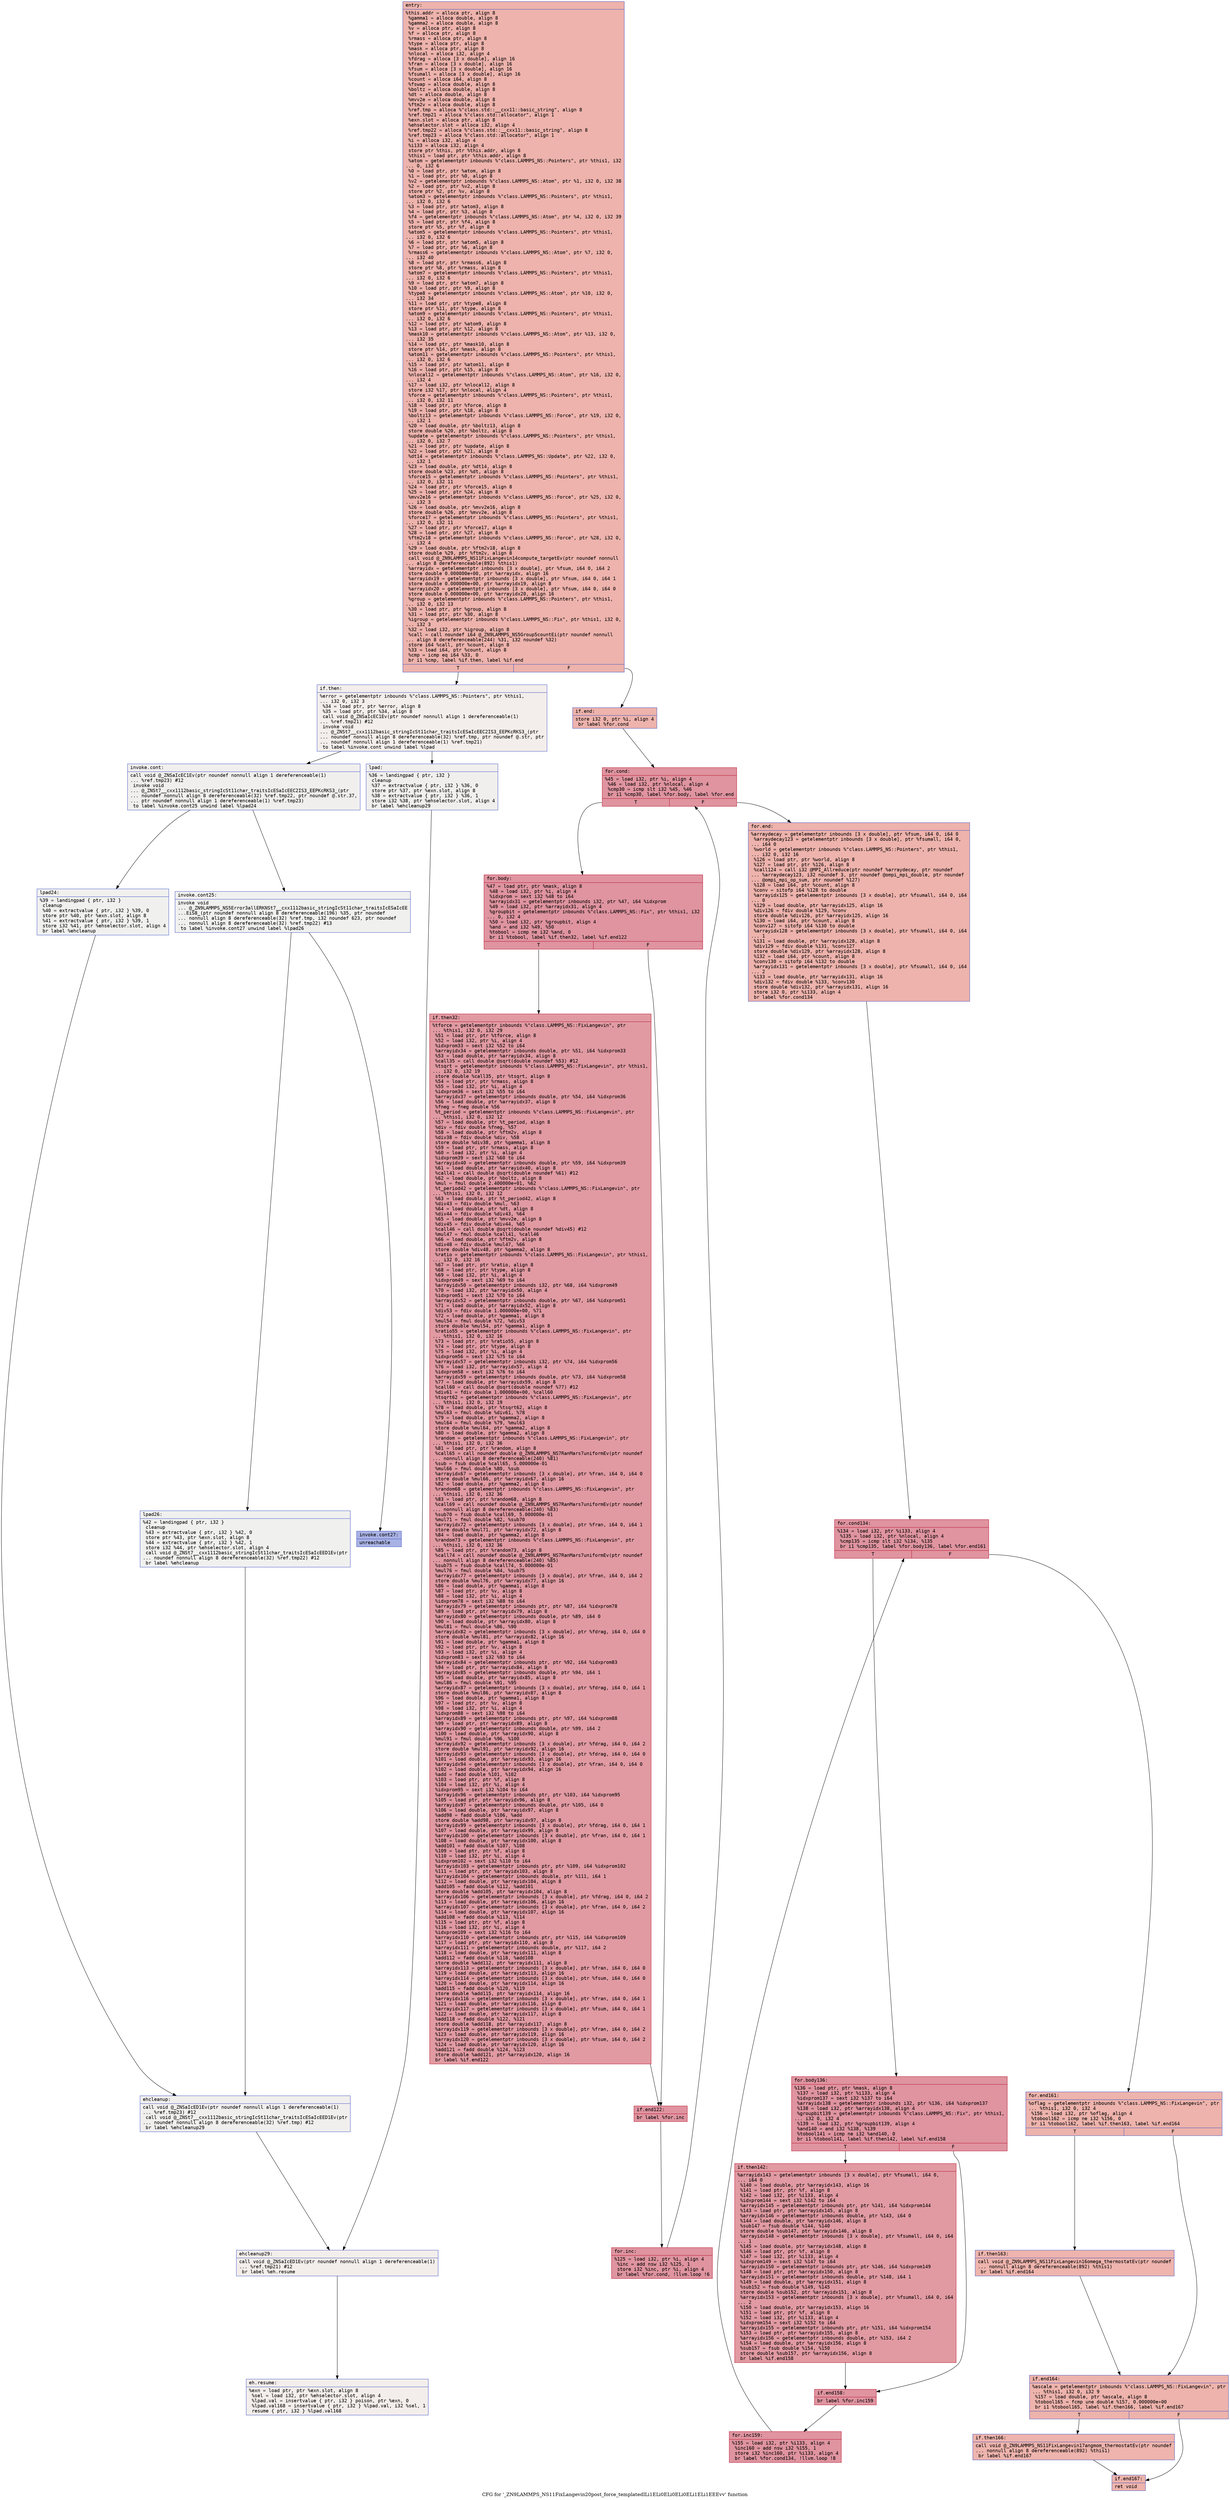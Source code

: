 digraph "CFG for '_ZN9LAMMPS_NS11FixLangevin20post_force_templatedILi1ELi0ELi0ELi0ELi1ELi1EEEvv' function" {
	label="CFG for '_ZN9LAMMPS_NS11FixLangevin20post_force_templatedILi1ELi0ELi0ELi0ELi1ELi1EEEvv' function";

	Node0x55e6b1fc31f0 [shape=record,color="#3d50c3ff", style=filled, fillcolor="#d6524470" fontname="Courier",label="{entry:\l|  %this.addr = alloca ptr, align 8\l  %gamma1 = alloca double, align 8\l  %gamma2 = alloca double, align 8\l  %v = alloca ptr, align 8\l  %f = alloca ptr, align 8\l  %rmass = alloca ptr, align 8\l  %type = alloca ptr, align 8\l  %mask = alloca ptr, align 8\l  %nlocal = alloca i32, align 4\l  %fdrag = alloca [3 x double], align 16\l  %fran = alloca [3 x double], align 16\l  %fsum = alloca [3 x double], align 16\l  %fsumall = alloca [3 x double], align 16\l  %count = alloca i64, align 8\l  %fswap = alloca double, align 8\l  %boltz = alloca double, align 8\l  %dt = alloca double, align 8\l  %mvv2e = alloca double, align 8\l  %ftm2v = alloca double, align 8\l  %ref.tmp = alloca %\"class.std::__cxx11::basic_string\", align 8\l  %ref.tmp21 = alloca %\"class.std::allocator\", align 1\l  %exn.slot = alloca ptr, align 8\l  %ehselector.slot = alloca i32, align 4\l  %ref.tmp22 = alloca %\"class.std::__cxx11::basic_string\", align 8\l  %ref.tmp23 = alloca %\"class.std::allocator\", align 1\l  %i = alloca i32, align 4\l  %i133 = alloca i32, align 4\l  store ptr %this, ptr %this.addr, align 8\l  %this1 = load ptr, ptr %this.addr, align 8\l  %atom = getelementptr inbounds %\"class.LAMMPS_NS::Pointers\", ptr %this1, i32\l... 0, i32 6\l  %0 = load ptr, ptr %atom, align 8\l  %1 = load ptr, ptr %0, align 8\l  %v2 = getelementptr inbounds %\"class.LAMMPS_NS::Atom\", ptr %1, i32 0, i32 38\l  %2 = load ptr, ptr %v2, align 8\l  store ptr %2, ptr %v, align 8\l  %atom3 = getelementptr inbounds %\"class.LAMMPS_NS::Pointers\", ptr %this1,\l... i32 0, i32 6\l  %3 = load ptr, ptr %atom3, align 8\l  %4 = load ptr, ptr %3, align 8\l  %f4 = getelementptr inbounds %\"class.LAMMPS_NS::Atom\", ptr %4, i32 0, i32 39\l  %5 = load ptr, ptr %f4, align 8\l  store ptr %5, ptr %f, align 8\l  %atom5 = getelementptr inbounds %\"class.LAMMPS_NS::Pointers\", ptr %this1,\l... i32 0, i32 6\l  %6 = load ptr, ptr %atom5, align 8\l  %7 = load ptr, ptr %6, align 8\l  %rmass6 = getelementptr inbounds %\"class.LAMMPS_NS::Atom\", ptr %7, i32 0,\l... i32 40\l  %8 = load ptr, ptr %rmass6, align 8\l  store ptr %8, ptr %rmass, align 8\l  %atom7 = getelementptr inbounds %\"class.LAMMPS_NS::Pointers\", ptr %this1,\l... i32 0, i32 6\l  %9 = load ptr, ptr %atom7, align 8\l  %10 = load ptr, ptr %9, align 8\l  %type8 = getelementptr inbounds %\"class.LAMMPS_NS::Atom\", ptr %10, i32 0,\l... i32 34\l  %11 = load ptr, ptr %type8, align 8\l  store ptr %11, ptr %type, align 8\l  %atom9 = getelementptr inbounds %\"class.LAMMPS_NS::Pointers\", ptr %this1,\l... i32 0, i32 6\l  %12 = load ptr, ptr %atom9, align 8\l  %13 = load ptr, ptr %12, align 8\l  %mask10 = getelementptr inbounds %\"class.LAMMPS_NS::Atom\", ptr %13, i32 0,\l... i32 35\l  %14 = load ptr, ptr %mask10, align 8\l  store ptr %14, ptr %mask, align 8\l  %atom11 = getelementptr inbounds %\"class.LAMMPS_NS::Pointers\", ptr %this1,\l... i32 0, i32 6\l  %15 = load ptr, ptr %atom11, align 8\l  %16 = load ptr, ptr %15, align 8\l  %nlocal12 = getelementptr inbounds %\"class.LAMMPS_NS::Atom\", ptr %16, i32 0,\l... i32 4\l  %17 = load i32, ptr %nlocal12, align 8\l  store i32 %17, ptr %nlocal, align 4\l  %force = getelementptr inbounds %\"class.LAMMPS_NS::Pointers\", ptr %this1,\l... i32 0, i32 11\l  %18 = load ptr, ptr %force, align 8\l  %19 = load ptr, ptr %18, align 8\l  %boltz13 = getelementptr inbounds %\"class.LAMMPS_NS::Force\", ptr %19, i32 0,\l... i32 1\l  %20 = load double, ptr %boltz13, align 8\l  store double %20, ptr %boltz, align 8\l  %update = getelementptr inbounds %\"class.LAMMPS_NS::Pointers\", ptr %this1,\l... i32 0, i32 7\l  %21 = load ptr, ptr %update, align 8\l  %22 = load ptr, ptr %21, align 8\l  %dt14 = getelementptr inbounds %\"class.LAMMPS_NS::Update\", ptr %22, i32 0,\l... i32 1\l  %23 = load double, ptr %dt14, align 8\l  store double %23, ptr %dt, align 8\l  %force15 = getelementptr inbounds %\"class.LAMMPS_NS::Pointers\", ptr %this1,\l... i32 0, i32 11\l  %24 = load ptr, ptr %force15, align 8\l  %25 = load ptr, ptr %24, align 8\l  %mvv2e16 = getelementptr inbounds %\"class.LAMMPS_NS::Force\", ptr %25, i32 0,\l... i32 3\l  %26 = load double, ptr %mvv2e16, align 8\l  store double %26, ptr %mvv2e, align 8\l  %force17 = getelementptr inbounds %\"class.LAMMPS_NS::Pointers\", ptr %this1,\l... i32 0, i32 11\l  %27 = load ptr, ptr %force17, align 8\l  %28 = load ptr, ptr %27, align 8\l  %ftm2v18 = getelementptr inbounds %\"class.LAMMPS_NS::Force\", ptr %28, i32 0,\l... i32 4\l  %29 = load double, ptr %ftm2v18, align 8\l  store double %29, ptr %ftm2v, align 8\l  call void @_ZN9LAMMPS_NS11FixLangevin14compute_targetEv(ptr noundef nonnull\l... align 8 dereferenceable(892) %this1)\l  %arrayidx = getelementptr inbounds [3 x double], ptr %fsum, i64 0, i64 2\l  store double 0.000000e+00, ptr %arrayidx, align 16\l  %arrayidx19 = getelementptr inbounds [3 x double], ptr %fsum, i64 0, i64 1\l  store double 0.000000e+00, ptr %arrayidx19, align 8\l  %arrayidx20 = getelementptr inbounds [3 x double], ptr %fsum, i64 0, i64 0\l  store double 0.000000e+00, ptr %arrayidx20, align 16\l  %group = getelementptr inbounds %\"class.LAMMPS_NS::Pointers\", ptr %this1,\l... i32 0, i32 13\l  %30 = load ptr, ptr %group, align 8\l  %31 = load ptr, ptr %30, align 8\l  %igroup = getelementptr inbounds %\"class.LAMMPS_NS::Fix\", ptr %this1, i32 0,\l... i32 3\l  %32 = load i32, ptr %igroup, align 8\l  %call = call noundef i64 @_ZN9LAMMPS_NS5Group5countEi(ptr noundef nonnull\l... align 8 dereferenceable(244) %31, i32 noundef %32)\l  store i64 %call, ptr %count, align 8\l  %33 = load i64, ptr %count, align 8\l  %cmp = icmp eq i64 %33, 0\l  br i1 %cmp, label %if.then, label %if.end\l|{<s0>T|<s1>F}}"];
	Node0x55e6b1fc31f0:s0 -> Node0x55e6b1fca1f0[tooltip="entry -> if.then\nProbability 0.00%" ];
	Node0x55e6b1fc31f0:s1 -> Node0x55e6b1fca260[tooltip="entry -> if.end\nProbability 100.00%" ];
	Node0x55e6b1fca1f0 [shape=record,color="#3d50c3ff", style=filled, fillcolor="#e5d8d170" fontname="Courier",label="{if.then:\l|  %error = getelementptr inbounds %\"class.LAMMPS_NS::Pointers\", ptr %this1,\l... i32 0, i32 3\l  %34 = load ptr, ptr %error, align 8\l  %35 = load ptr, ptr %34, align 8\l  call void @_ZNSaIcEC1Ev(ptr noundef nonnull align 1 dereferenceable(1)\l... %ref.tmp21) #12\l  invoke void\l... @_ZNSt7__cxx1112basic_stringIcSt11char_traitsIcESaIcEEC2IS3_EEPKcRKS3_(ptr\l... noundef nonnull align 8 dereferenceable(32) %ref.tmp, ptr noundef @.str, ptr\l... noundef nonnull align 1 dereferenceable(1) %ref.tmp21)\l          to label %invoke.cont unwind label %lpad\l}"];
	Node0x55e6b1fca1f0 -> Node0x55e6b1fca6e0[tooltip="if.then -> invoke.cont\nProbability 50.00%" ];
	Node0x55e6b1fca1f0 -> Node0x55e6b1fca730[tooltip="if.then -> lpad\nProbability 50.00%" ];
	Node0x55e6b1fca6e0 [shape=record,color="#3d50c3ff", style=filled, fillcolor="#e0dbd870" fontname="Courier",label="{invoke.cont:\l|  call void @_ZNSaIcEC1Ev(ptr noundef nonnull align 1 dereferenceable(1)\l... %ref.tmp23) #12\l  invoke void\l... @_ZNSt7__cxx1112basic_stringIcSt11char_traitsIcESaIcEEC2IS3_EEPKcRKS3_(ptr\l... noundef nonnull align 8 dereferenceable(32) %ref.tmp22, ptr noundef @.str.37,\l... ptr noundef nonnull align 1 dereferenceable(1) %ref.tmp23)\l          to label %invoke.cont25 unwind label %lpad24\l}"];
	Node0x55e6b1fca6e0 -> Node0x55e6b1fcaa20[tooltip="invoke.cont -> invoke.cont25\nProbability 50.00%" ];
	Node0x55e6b1fca6e0 -> Node0x55e6b1fcaa70[tooltip="invoke.cont -> lpad24\nProbability 50.00%" ];
	Node0x55e6b1fcaa20 [shape=record,color="#3d50c3ff", style=filled, fillcolor="#dedcdb70" fontname="Courier",label="{invoke.cont25:\l|  invoke void\l... @_ZN9LAMMPS_NS5Error3allERKNSt7__cxx1112basic_stringIcSt11char_traitsIcESaIcEE\l...EiS8_(ptr noundef nonnull align 8 dereferenceable(196) %35, ptr noundef\l... nonnull align 8 dereferenceable(32) %ref.tmp, i32 noundef 623, ptr noundef\l... nonnull align 8 dereferenceable(32) %ref.tmp22) #13\l          to label %invoke.cont27 unwind label %lpad26\l}"];
	Node0x55e6b1fcaa20 -> Node0x55e6b1fca9d0[tooltip="invoke.cont25 -> invoke.cont27\nProbability 0.00%" ];
	Node0x55e6b1fcaa20 -> Node0x55e6b1fcaca0[tooltip="invoke.cont25 -> lpad26\nProbability 100.00%" ];
	Node0x55e6b1fca9d0 [shape=record,color="#3d50c3ff", style=filled, fillcolor="#3d50c370" fontname="Courier",label="{invoke.cont27:\l|  unreachable\l}"];
	Node0x55e6b1fca730 [shape=record,color="#3d50c3ff", style=filled, fillcolor="#e0dbd870" fontname="Courier",label="{lpad:\l|  %36 = landingpad \{ ptr, i32 \}\l          cleanup\l  %37 = extractvalue \{ ptr, i32 \} %36, 0\l  store ptr %37, ptr %exn.slot, align 8\l  %38 = extractvalue \{ ptr, i32 \} %36, 1\l  store i32 %38, ptr %ehselector.slot, align 4\l  br label %ehcleanup29\l}"];
	Node0x55e6b1fca730 -> Node0x55e6b1fcb1a0[tooltip="lpad -> ehcleanup29\nProbability 100.00%" ];
	Node0x55e6b1fcaa70 [shape=record,color="#3d50c3ff", style=filled, fillcolor="#dedcdb70" fontname="Courier",label="{lpad24:\l|  %39 = landingpad \{ ptr, i32 \}\l          cleanup\l  %40 = extractvalue \{ ptr, i32 \} %39, 0\l  store ptr %40, ptr %exn.slot, align 8\l  %41 = extractvalue \{ ptr, i32 \} %39, 1\l  store i32 %41, ptr %ehselector.slot, align 4\l  br label %ehcleanup\l}"];
	Node0x55e6b1fcaa70 -> Node0x55e6b1fcb4f0[tooltip="lpad24 -> ehcleanup\nProbability 100.00%" ];
	Node0x55e6b1fcaca0 [shape=record,color="#3d50c3ff", style=filled, fillcolor="#dedcdb70" fontname="Courier",label="{lpad26:\l|  %42 = landingpad \{ ptr, i32 \}\l          cleanup\l  %43 = extractvalue \{ ptr, i32 \} %42, 0\l  store ptr %43, ptr %exn.slot, align 8\l  %44 = extractvalue \{ ptr, i32 \} %42, 1\l  store i32 %44, ptr %ehselector.slot, align 4\l  call void @_ZNSt7__cxx1112basic_stringIcSt11char_traitsIcESaIcEED1Ev(ptr\l... noundef nonnull align 8 dereferenceable(32) %ref.tmp22) #12\l  br label %ehcleanup\l}"];
	Node0x55e6b1fcaca0 -> Node0x55e6b1fcb4f0[tooltip="lpad26 -> ehcleanup\nProbability 100.00%" ];
	Node0x55e6b1fcb4f0 [shape=record,color="#3d50c3ff", style=filled, fillcolor="#e0dbd870" fontname="Courier",label="{ehcleanup:\l|  call void @_ZNSaIcED1Ev(ptr noundef nonnull align 1 dereferenceable(1)\l... %ref.tmp23) #12\l  call void @_ZNSt7__cxx1112basic_stringIcSt11char_traitsIcESaIcEED1Ev(ptr\l... noundef nonnull align 8 dereferenceable(32) %ref.tmp) #12\l  br label %ehcleanup29\l}"];
	Node0x55e6b1fcb4f0 -> Node0x55e6b1fcb1a0[tooltip="ehcleanup -> ehcleanup29\nProbability 100.00%" ];
	Node0x55e6b1fcb1a0 [shape=record,color="#3d50c3ff", style=filled, fillcolor="#e5d8d170" fontname="Courier",label="{ehcleanup29:\l|  call void @_ZNSaIcED1Ev(ptr noundef nonnull align 1 dereferenceable(1)\l... %ref.tmp21) #12\l  br label %eh.resume\l}"];
	Node0x55e6b1fcb1a0 -> Node0x55e6b1fcbda0[tooltip="ehcleanup29 -> eh.resume\nProbability 100.00%" ];
	Node0x55e6b1fca260 [shape=record,color="#3d50c3ff", style=filled, fillcolor="#d6524470" fontname="Courier",label="{if.end:\l|  store i32 0, ptr %i, align 4\l  br label %for.cond\l}"];
	Node0x55e6b1fca260 -> Node0x55e6b1fcbf00[tooltip="if.end -> for.cond\nProbability 100.00%" ];
	Node0x55e6b1fcbf00 [shape=record,color="#b70d28ff", style=filled, fillcolor="#b70d2870" fontname="Courier",label="{for.cond:\l|  %45 = load i32, ptr %i, align 4\l  %46 = load i32, ptr %nlocal, align 4\l  %cmp30 = icmp slt i32 %45, %46\l  br i1 %cmp30, label %for.body, label %for.end\l|{<s0>T|<s1>F}}"];
	Node0x55e6b1fcbf00:s0 -> Node0x55e6b1fcc180[tooltip="for.cond -> for.body\nProbability 96.88%" ];
	Node0x55e6b1fcbf00:s1 -> Node0x55e6b1fcc200[tooltip="for.cond -> for.end\nProbability 3.12%" ];
	Node0x55e6b1fcc180 [shape=record,color="#b70d28ff", style=filled, fillcolor="#b70d2870" fontname="Courier",label="{for.body:\l|  %47 = load ptr, ptr %mask, align 8\l  %48 = load i32, ptr %i, align 4\l  %idxprom = sext i32 %48 to i64\l  %arrayidx31 = getelementptr inbounds i32, ptr %47, i64 %idxprom\l  %49 = load i32, ptr %arrayidx31, align 4\l  %groupbit = getelementptr inbounds %\"class.LAMMPS_NS::Fix\", ptr %this1, i32\l... 0, i32 4\l  %50 = load i32, ptr %groupbit, align 4\l  %and = and i32 %49, %50\l  %tobool = icmp ne i32 %and, 0\l  br i1 %tobool, label %if.then32, label %if.end122\l|{<s0>T|<s1>F}}"];
	Node0x55e6b1fcc180:s0 -> Node0x55e6b1fcd0e0[tooltip="for.body -> if.then32\nProbability 62.50%" ];
	Node0x55e6b1fcc180:s1 -> Node0x55e6b1fcd160[tooltip="for.body -> if.end122\nProbability 37.50%" ];
	Node0x55e6b1fcd0e0 [shape=record,color="#b70d28ff", style=filled, fillcolor="#bb1b2c70" fontname="Courier",label="{if.then32:\l|  %tforce = getelementptr inbounds %\"class.LAMMPS_NS::FixLangevin\", ptr\l... %this1, i32 0, i32 29\l  %51 = load ptr, ptr %tforce, align 8\l  %52 = load i32, ptr %i, align 4\l  %idxprom33 = sext i32 %52 to i64\l  %arrayidx34 = getelementptr inbounds double, ptr %51, i64 %idxprom33\l  %53 = load double, ptr %arrayidx34, align 8\l  %call35 = call double @sqrt(double noundef %53) #12\l  %tsqrt = getelementptr inbounds %\"class.LAMMPS_NS::FixLangevin\", ptr %this1,\l... i32 0, i32 19\l  store double %call35, ptr %tsqrt, align 8\l  %54 = load ptr, ptr %rmass, align 8\l  %55 = load i32, ptr %i, align 4\l  %idxprom36 = sext i32 %55 to i64\l  %arrayidx37 = getelementptr inbounds double, ptr %54, i64 %idxprom36\l  %56 = load double, ptr %arrayidx37, align 8\l  %fneg = fneg double %56\l  %t_period = getelementptr inbounds %\"class.LAMMPS_NS::FixLangevin\", ptr\l... %this1, i32 0, i32 12\l  %57 = load double, ptr %t_period, align 8\l  %div = fdiv double %fneg, %57\l  %58 = load double, ptr %ftm2v, align 8\l  %div38 = fdiv double %div, %58\l  store double %div38, ptr %gamma1, align 8\l  %59 = load ptr, ptr %rmass, align 8\l  %60 = load i32, ptr %i, align 4\l  %idxprom39 = sext i32 %60 to i64\l  %arrayidx40 = getelementptr inbounds double, ptr %59, i64 %idxprom39\l  %61 = load double, ptr %arrayidx40, align 8\l  %call41 = call double @sqrt(double noundef %61) #12\l  %62 = load double, ptr %boltz, align 8\l  %mul = fmul double 2.400000e+01, %62\l  %t_period42 = getelementptr inbounds %\"class.LAMMPS_NS::FixLangevin\", ptr\l... %this1, i32 0, i32 12\l  %63 = load double, ptr %t_period42, align 8\l  %div43 = fdiv double %mul, %63\l  %64 = load double, ptr %dt, align 8\l  %div44 = fdiv double %div43, %64\l  %65 = load double, ptr %mvv2e, align 8\l  %div45 = fdiv double %div44, %65\l  %call46 = call double @sqrt(double noundef %div45) #12\l  %mul47 = fmul double %call41, %call46\l  %66 = load double, ptr %ftm2v, align 8\l  %div48 = fdiv double %mul47, %66\l  store double %div48, ptr %gamma2, align 8\l  %ratio = getelementptr inbounds %\"class.LAMMPS_NS::FixLangevin\", ptr %this1,\l... i32 0, i32 16\l  %67 = load ptr, ptr %ratio, align 8\l  %68 = load ptr, ptr %type, align 8\l  %69 = load i32, ptr %i, align 4\l  %idxprom49 = sext i32 %69 to i64\l  %arrayidx50 = getelementptr inbounds i32, ptr %68, i64 %idxprom49\l  %70 = load i32, ptr %arrayidx50, align 4\l  %idxprom51 = sext i32 %70 to i64\l  %arrayidx52 = getelementptr inbounds double, ptr %67, i64 %idxprom51\l  %71 = load double, ptr %arrayidx52, align 8\l  %div53 = fdiv double 1.000000e+00, %71\l  %72 = load double, ptr %gamma1, align 8\l  %mul54 = fmul double %72, %div53\l  store double %mul54, ptr %gamma1, align 8\l  %ratio55 = getelementptr inbounds %\"class.LAMMPS_NS::FixLangevin\", ptr\l... %this1, i32 0, i32 16\l  %73 = load ptr, ptr %ratio55, align 8\l  %74 = load ptr, ptr %type, align 8\l  %75 = load i32, ptr %i, align 4\l  %idxprom56 = sext i32 %75 to i64\l  %arrayidx57 = getelementptr inbounds i32, ptr %74, i64 %idxprom56\l  %76 = load i32, ptr %arrayidx57, align 4\l  %idxprom58 = sext i32 %76 to i64\l  %arrayidx59 = getelementptr inbounds double, ptr %73, i64 %idxprom58\l  %77 = load double, ptr %arrayidx59, align 8\l  %call60 = call double @sqrt(double noundef %77) #12\l  %div61 = fdiv double 1.000000e+00, %call60\l  %tsqrt62 = getelementptr inbounds %\"class.LAMMPS_NS::FixLangevin\", ptr\l... %this1, i32 0, i32 19\l  %78 = load double, ptr %tsqrt62, align 8\l  %mul63 = fmul double %div61, %78\l  %79 = load double, ptr %gamma2, align 8\l  %mul64 = fmul double %79, %mul63\l  store double %mul64, ptr %gamma2, align 8\l  %80 = load double, ptr %gamma2, align 8\l  %random = getelementptr inbounds %\"class.LAMMPS_NS::FixLangevin\", ptr\l... %this1, i32 0, i32 36\l  %81 = load ptr, ptr %random, align 8\l  %call65 = call noundef double @_ZN9LAMMPS_NS7RanMars7uniformEv(ptr noundef\l... nonnull align 8 dereferenceable(240) %81)\l  %sub = fsub double %call65, 5.000000e-01\l  %mul66 = fmul double %80, %sub\l  %arrayidx67 = getelementptr inbounds [3 x double], ptr %fran, i64 0, i64 0\l  store double %mul66, ptr %arrayidx67, align 16\l  %82 = load double, ptr %gamma2, align 8\l  %random68 = getelementptr inbounds %\"class.LAMMPS_NS::FixLangevin\", ptr\l... %this1, i32 0, i32 36\l  %83 = load ptr, ptr %random68, align 8\l  %call69 = call noundef double @_ZN9LAMMPS_NS7RanMars7uniformEv(ptr noundef\l... nonnull align 8 dereferenceable(240) %83)\l  %sub70 = fsub double %call69, 5.000000e-01\l  %mul71 = fmul double %82, %sub70\l  %arrayidx72 = getelementptr inbounds [3 x double], ptr %fran, i64 0, i64 1\l  store double %mul71, ptr %arrayidx72, align 8\l  %84 = load double, ptr %gamma2, align 8\l  %random73 = getelementptr inbounds %\"class.LAMMPS_NS::FixLangevin\", ptr\l... %this1, i32 0, i32 36\l  %85 = load ptr, ptr %random73, align 8\l  %call74 = call noundef double @_ZN9LAMMPS_NS7RanMars7uniformEv(ptr noundef\l... nonnull align 8 dereferenceable(240) %85)\l  %sub75 = fsub double %call74, 5.000000e-01\l  %mul76 = fmul double %84, %sub75\l  %arrayidx77 = getelementptr inbounds [3 x double], ptr %fran, i64 0, i64 2\l  store double %mul76, ptr %arrayidx77, align 16\l  %86 = load double, ptr %gamma1, align 8\l  %87 = load ptr, ptr %v, align 8\l  %88 = load i32, ptr %i, align 4\l  %idxprom78 = sext i32 %88 to i64\l  %arrayidx79 = getelementptr inbounds ptr, ptr %87, i64 %idxprom78\l  %89 = load ptr, ptr %arrayidx79, align 8\l  %arrayidx80 = getelementptr inbounds double, ptr %89, i64 0\l  %90 = load double, ptr %arrayidx80, align 8\l  %mul81 = fmul double %86, %90\l  %arrayidx82 = getelementptr inbounds [3 x double], ptr %fdrag, i64 0, i64 0\l  store double %mul81, ptr %arrayidx82, align 16\l  %91 = load double, ptr %gamma1, align 8\l  %92 = load ptr, ptr %v, align 8\l  %93 = load i32, ptr %i, align 4\l  %idxprom83 = sext i32 %93 to i64\l  %arrayidx84 = getelementptr inbounds ptr, ptr %92, i64 %idxprom83\l  %94 = load ptr, ptr %arrayidx84, align 8\l  %arrayidx85 = getelementptr inbounds double, ptr %94, i64 1\l  %95 = load double, ptr %arrayidx85, align 8\l  %mul86 = fmul double %91, %95\l  %arrayidx87 = getelementptr inbounds [3 x double], ptr %fdrag, i64 0, i64 1\l  store double %mul86, ptr %arrayidx87, align 8\l  %96 = load double, ptr %gamma1, align 8\l  %97 = load ptr, ptr %v, align 8\l  %98 = load i32, ptr %i, align 4\l  %idxprom88 = sext i32 %98 to i64\l  %arrayidx89 = getelementptr inbounds ptr, ptr %97, i64 %idxprom88\l  %99 = load ptr, ptr %arrayidx89, align 8\l  %arrayidx90 = getelementptr inbounds double, ptr %99, i64 2\l  %100 = load double, ptr %arrayidx90, align 8\l  %mul91 = fmul double %96, %100\l  %arrayidx92 = getelementptr inbounds [3 x double], ptr %fdrag, i64 0, i64 2\l  store double %mul91, ptr %arrayidx92, align 16\l  %arrayidx93 = getelementptr inbounds [3 x double], ptr %fdrag, i64 0, i64 0\l  %101 = load double, ptr %arrayidx93, align 16\l  %arrayidx94 = getelementptr inbounds [3 x double], ptr %fran, i64 0, i64 0\l  %102 = load double, ptr %arrayidx94, align 16\l  %add = fadd double %101, %102\l  %103 = load ptr, ptr %f, align 8\l  %104 = load i32, ptr %i, align 4\l  %idxprom95 = sext i32 %104 to i64\l  %arrayidx96 = getelementptr inbounds ptr, ptr %103, i64 %idxprom95\l  %105 = load ptr, ptr %arrayidx96, align 8\l  %arrayidx97 = getelementptr inbounds double, ptr %105, i64 0\l  %106 = load double, ptr %arrayidx97, align 8\l  %add98 = fadd double %106, %add\l  store double %add98, ptr %arrayidx97, align 8\l  %arrayidx99 = getelementptr inbounds [3 x double], ptr %fdrag, i64 0, i64 1\l  %107 = load double, ptr %arrayidx99, align 8\l  %arrayidx100 = getelementptr inbounds [3 x double], ptr %fran, i64 0, i64 1\l  %108 = load double, ptr %arrayidx100, align 8\l  %add101 = fadd double %107, %108\l  %109 = load ptr, ptr %f, align 8\l  %110 = load i32, ptr %i, align 4\l  %idxprom102 = sext i32 %110 to i64\l  %arrayidx103 = getelementptr inbounds ptr, ptr %109, i64 %idxprom102\l  %111 = load ptr, ptr %arrayidx103, align 8\l  %arrayidx104 = getelementptr inbounds double, ptr %111, i64 1\l  %112 = load double, ptr %arrayidx104, align 8\l  %add105 = fadd double %112, %add101\l  store double %add105, ptr %arrayidx104, align 8\l  %arrayidx106 = getelementptr inbounds [3 x double], ptr %fdrag, i64 0, i64 2\l  %113 = load double, ptr %arrayidx106, align 16\l  %arrayidx107 = getelementptr inbounds [3 x double], ptr %fran, i64 0, i64 2\l  %114 = load double, ptr %arrayidx107, align 16\l  %add108 = fadd double %113, %114\l  %115 = load ptr, ptr %f, align 8\l  %116 = load i32, ptr %i, align 4\l  %idxprom109 = sext i32 %116 to i64\l  %arrayidx110 = getelementptr inbounds ptr, ptr %115, i64 %idxprom109\l  %117 = load ptr, ptr %arrayidx110, align 8\l  %arrayidx111 = getelementptr inbounds double, ptr %117, i64 2\l  %118 = load double, ptr %arrayidx111, align 8\l  %add112 = fadd double %118, %add108\l  store double %add112, ptr %arrayidx111, align 8\l  %arrayidx113 = getelementptr inbounds [3 x double], ptr %fran, i64 0, i64 0\l  %119 = load double, ptr %arrayidx113, align 16\l  %arrayidx114 = getelementptr inbounds [3 x double], ptr %fsum, i64 0, i64 0\l  %120 = load double, ptr %arrayidx114, align 16\l  %add115 = fadd double %120, %119\l  store double %add115, ptr %arrayidx114, align 16\l  %arrayidx116 = getelementptr inbounds [3 x double], ptr %fran, i64 0, i64 1\l  %121 = load double, ptr %arrayidx116, align 8\l  %arrayidx117 = getelementptr inbounds [3 x double], ptr %fsum, i64 0, i64 1\l  %122 = load double, ptr %arrayidx117, align 8\l  %add118 = fadd double %122, %121\l  store double %add118, ptr %arrayidx117, align 8\l  %arrayidx119 = getelementptr inbounds [3 x double], ptr %fran, i64 0, i64 2\l  %123 = load double, ptr %arrayidx119, align 16\l  %arrayidx120 = getelementptr inbounds [3 x double], ptr %fsum, i64 0, i64 2\l  %124 = load double, ptr %arrayidx120, align 16\l  %add121 = fadd double %124, %123\l  store double %add121, ptr %arrayidx120, align 16\l  br label %if.end122\l}"];
	Node0x55e6b1fcd0e0 -> Node0x55e6b1fcd160[tooltip="if.then32 -> if.end122\nProbability 100.00%" ];
	Node0x55e6b1fcd160 [shape=record,color="#b70d28ff", style=filled, fillcolor="#b70d2870" fontname="Courier",label="{if.end122:\l|  br label %for.inc\l}"];
	Node0x55e6b1fcd160 -> Node0x55e6b1fd5ff0[tooltip="if.end122 -> for.inc\nProbability 100.00%" ];
	Node0x55e6b1fd5ff0 [shape=record,color="#b70d28ff", style=filled, fillcolor="#b70d2870" fontname="Courier",label="{for.inc:\l|  %125 = load i32, ptr %i, align 4\l  %inc = add nsw i32 %125, 1\l  store i32 %inc, ptr %i, align 4\l  br label %for.cond, !llvm.loop !6\l}"];
	Node0x55e6b1fd5ff0 -> Node0x55e6b1fcbf00[tooltip="for.inc -> for.cond\nProbability 100.00%" ];
	Node0x55e6b1fcc200 [shape=record,color="#3d50c3ff", style=filled, fillcolor="#d6524470" fontname="Courier",label="{for.end:\l|  %arraydecay = getelementptr inbounds [3 x double], ptr %fsum, i64 0, i64 0\l  %arraydecay123 = getelementptr inbounds [3 x double], ptr %fsumall, i64 0,\l... i64 0\l  %world = getelementptr inbounds %\"class.LAMMPS_NS::Pointers\", ptr %this1,\l... i32 0, i32 16\l  %126 = load ptr, ptr %world, align 8\l  %127 = load ptr, ptr %126, align 8\l  %call124 = call i32 @MPI_Allreduce(ptr noundef %arraydecay, ptr noundef\l... %arraydecay123, i32 noundef 3, ptr noundef @ompi_mpi_double, ptr noundef\l... @ompi_mpi_op_sum, ptr noundef %127)\l  %128 = load i64, ptr %count, align 8\l  %conv = sitofp i64 %128 to double\l  %arrayidx125 = getelementptr inbounds [3 x double], ptr %fsumall, i64 0, i64\l... 0\l  %129 = load double, ptr %arrayidx125, align 16\l  %div126 = fdiv double %129, %conv\l  store double %div126, ptr %arrayidx125, align 16\l  %130 = load i64, ptr %count, align 8\l  %conv127 = sitofp i64 %130 to double\l  %arrayidx128 = getelementptr inbounds [3 x double], ptr %fsumall, i64 0, i64\l... 1\l  %131 = load double, ptr %arrayidx128, align 8\l  %div129 = fdiv double %131, %conv127\l  store double %div129, ptr %arrayidx128, align 8\l  %132 = load i64, ptr %count, align 8\l  %conv130 = sitofp i64 %132 to double\l  %arrayidx131 = getelementptr inbounds [3 x double], ptr %fsumall, i64 0, i64\l... 2\l  %133 = load double, ptr %arrayidx131, align 16\l  %div132 = fdiv double %133, %conv130\l  store double %div132, ptr %arrayidx131, align 16\l  store i32 0, ptr %i133, align 4\l  br label %for.cond134\l}"];
	Node0x55e6b1fcc200 -> Node0x55e6b1fcea60[tooltip="for.end -> for.cond134\nProbability 100.00%" ];
	Node0x55e6b1fcea60 [shape=record,color="#b70d28ff", style=filled, fillcolor="#b70d2870" fontname="Courier",label="{for.cond134:\l|  %134 = load i32, ptr %i133, align 4\l  %135 = load i32, ptr %nlocal, align 4\l  %cmp135 = icmp slt i32 %134, %135\l  br i1 %cmp135, label %for.body136, label %for.end161\l|{<s0>T|<s1>F}}"];
	Node0x55e6b1fcea60:s0 -> Node0x55e6b1fced00[tooltip="for.cond134 -> for.body136\nProbability 96.88%" ];
	Node0x55e6b1fcea60:s1 -> Node0x55e6b1fced80[tooltip="for.cond134 -> for.end161\nProbability 3.12%" ];
	Node0x55e6b1fced00 [shape=record,color="#b70d28ff", style=filled, fillcolor="#b70d2870" fontname="Courier",label="{for.body136:\l|  %136 = load ptr, ptr %mask, align 8\l  %137 = load i32, ptr %i133, align 4\l  %idxprom137 = sext i32 %137 to i64\l  %arrayidx138 = getelementptr inbounds i32, ptr %136, i64 %idxprom137\l  %138 = load i32, ptr %arrayidx138, align 4\l  %groupbit139 = getelementptr inbounds %\"class.LAMMPS_NS::Fix\", ptr %this1,\l... i32 0, i32 4\l  %139 = load i32, ptr %groupbit139, align 4\l  %and140 = and i32 %138, %139\l  %tobool141 = icmp ne i32 %and140, 0\l  br i1 %tobool141, label %if.then142, label %if.end158\l|{<s0>T|<s1>F}}"];
	Node0x55e6b1fced00:s0 -> Node0x55e6b1fd8ba0[tooltip="for.body136 -> if.then142\nProbability 62.50%" ];
	Node0x55e6b1fced00:s1 -> Node0x55e6b1fd8c20[tooltip="for.body136 -> if.end158\nProbability 37.50%" ];
	Node0x55e6b1fd8ba0 [shape=record,color="#b70d28ff", style=filled, fillcolor="#bb1b2c70" fontname="Courier",label="{if.then142:\l|  %arrayidx143 = getelementptr inbounds [3 x double], ptr %fsumall, i64 0,\l... i64 0\l  %140 = load double, ptr %arrayidx143, align 16\l  %141 = load ptr, ptr %f, align 8\l  %142 = load i32, ptr %i133, align 4\l  %idxprom144 = sext i32 %142 to i64\l  %arrayidx145 = getelementptr inbounds ptr, ptr %141, i64 %idxprom144\l  %143 = load ptr, ptr %arrayidx145, align 8\l  %arrayidx146 = getelementptr inbounds double, ptr %143, i64 0\l  %144 = load double, ptr %arrayidx146, align 8\l  %sub147 = fsub double %144, %140\l  store double %sub147, ptr %arrayidx146, align 8\l  %arrayidx148 = getelementptr inbounds [3 x double], ptr %fsumall, i64 0, i64\l... 1\l  %145 = load double, ptr %arrayidx148, align 8\l  %146 = load ptr, ptr %f, align 8\l  %147 = load i32, ptr %i133, align 4\l  %idxprom149 = sext i32 %147 to i64\l  %arrayidx150 = getelementptr inbounds ptr, ptr %146, i64 %idxprom149\l  %148 = load ptr, ptr %arrayidx150, align 8\l  %arrayidx151 = getelementptr inbounds double, ptr %148, i64 1\l  %149 = load double, ptr %arrayidx151, align 8\l  %sub152 = fsub double %149, %145\l  store double %sub152, ptr %arrayidx151, align 8\l  %arrayidx153 = getelementptr inbounds [3 x double], ptr %fsumall, i64 0, i64\l... 2\l  %150 = load double, ptr %arrayidx153, align 16\l  %151 = load ptr, ptr %f, align 8\l  %152 = load i32, ptr %i133, align 4\l  %idxprom154 = sext i32 %152 to i64\l  %arrayidx155 = getelementptr inbounds ptr, ptr %151, i64 %idxprom154\l  %153 = load ptr, ptr %arrayidx155, align 8\l  %arrayidx156 = getelementptr inbounds double, ptr %153, i64 2\l  %154 = load double, ptr %arrayidx156, align 8\l  %sub157 = fsub double %154, %150\l  store double %sub157, ptr %arrayidx156, align 8\l  br label %if.end158\l}"];
	Node0x55e6b1fd8ba0 -> Node0x55e6b1fd8c20[tooltip="if.then142 -> if.end158\nProbability 100.00%" ];
	Node0x55e6b1fd8c20 [shape=record,color="#b70d28ff", style=filled, fillcolor="#b70d2870" fontname="Courier",label="{if.end158:\l|  br label %for.inc159\l}"];
	Node0x55e6b1fd8c20 -> Node0x55e6b1fda2a0[tooltip="if.end158 -> for.inc159\nProbability 100.00%" ];
	Node0x55e6b1fda2a0 [shape=record,color="#b70d28ff", style=filled, fillcolor="#b70d2870" fontname="Courier",label="{for.inc159:\l|  %155 = load i32, ptr %i133, align 4\l  %inc160 = add nsw i32 %155, 1\l  store i32 %inc160, ptr %i133, align 4\l  br label %for.cond134, !llvm.loop !8\l}"];
	Node0x55e6b1fda2a0 -> Node0x55e6b1fcea60[tooltip="for.inc159 -> for.cond134\nProbability 100.00%" ];
	Node0x55e6b1fced80 [shape=record,color="#3d50c3ff", style=filled, fillcolor="#d6524470" fontname="Courier",label="{for.end161:\l|  %oflag = getelementptr inbounds %\"class.LAMMPS_NS::FixLangevin\", ptr\l... %this1, i32 0, i32 4\l  %156 = load i32, ptr %oflag, align 4\l  %tobool162 = icmp ne i32 %156, 0\l  br i1 %tobool162, label %if.then163, label %if.end164\l|{<s0>T|<s1>F}}"];
	Node0x55e6b1fced80:s0 -> Node0x55e6b1fda940[tooltip="for.end161 -> if.then163\nProbability 62.50%" ];
	Node0x55e6b1fced80:s1 -> Node0x55e6b1fda9c0[tooltip="for.end161 -> if.end164\nProbability 37.50%" ];
	Node0x55e6b1fda940 [shape=record,color="#3d50c3ff", style=filled, fillcolor="#d8564670" fontname="Courier",label="{if.then163:\l|  call void @_ZN9LAMMPS_NS11FixLangevin16omega_thermostatEv(ptr noundef\l... nonnull align 8 dereferenceable(892) %this1)\l  br label %if.end164\l}"];
	Node0x55e6b1fda940 -> Node0x55e6b1fda9c0[tooltip="if.then163 -> if.end164\nProbability 100.00%" ];
	Node0x55e6b1fda9c0 [shape=record,color="#3d50c3ff", style=filled, fillcolor="#d6524470" fontname="Courier",label="{if.end164:\l|  %ascale = getelementptr inbounds %\"class.LAMMPS_NS::FixLangevin\", ptr\l... %this1, i32 0, i32 9\l  %157 = load double, ptr %ascale, align 8\l  %tobool165 = fcmp une double %157, 0.000000e+00\l  br i1 %tobool165, label %if.then166, label %if.end167\l|{<s0>T|<s1>F}}"];
	Node0x55e6b1fda9c0:s0 -> Node0x55e6b1fdaef0[tooltip="if.end164 -> if.then166\nProbability 62.50%" ];
	Node0x55e6b1fda9c0:s1 -> Node0x55e6b1fdaf70[tooltip="if.end164 -> if.end167\nProbability 37.50%" ];
	Node0x55e6b1fdaef0 [shape=record,color="#3d50c3ff", style=filled, fillcolor="#d8564670" fontname="Courier",label="{if.then166:\l|  call void @_ZN9LAMMPS_NS11FixLangevin17angmom_thermostatEv(ptr noundef\l... nonnull align 8 dereferenceable(892) %this1)\l  br label %if.end167\l}"];
	Node0x55e6b1fdaef0 -> Node0x55e6b1fdaf70[tooltip="if.then166 -> if.end167\nProbability 100.00%" ];
	Node0x55e6b1fdaf70 [shape=record,color="#3d50c3ff", style=filled, fillcolor="#d6524470" fontname="Courier",label="{if.end167:\l|  ret void\l}"];
	Node0x55e6b1fcbda0 [shape=record,color="#3d50c3ff", style=filled, fillcolor="#e5d8d170" fontname="Courier",label="{eh.resume:\l|  %exn = load ptr, ptr %exn.slot, align 8\l  %sel = load i32, ptr %ehselector.slot, align 4\l  %lpad.val = insertvalue \{ ptr, i32 \} poison, ptr %exn, 0\l  %lpad.val168 = insertvalue \{ ptr, i32 \} %lpad.val, i32 %sel, 1\l  resume \{ ptr, i32 \} %lpad.val168\l}"];
}

